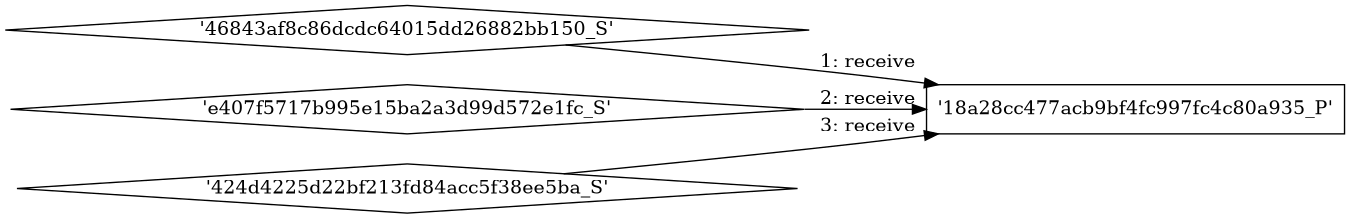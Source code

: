 digraph "D:\Learning\Paper\apt\基于CTI的攻击预警\Dataset\攻击图\ASGfromALLCTI\Empowering your remote workforce with end-user security awareness.dot" {
rankdir="LR"
size="9"
fixedsize="false"
splines="true"
nodesep=0.3
ranksep=0
fontsize=10
overlap="scalexy"
engine= "neato"
	"'18a28cc477acb9bf4fc997fc4c80a935_P'" [node_type=Process shape=box]
	"'46843af8c86dcdc64015dd26882bb150_S'" [node_type=Socket shape=diamond]
	"'46843af8c86dcdc64015dd26882bb150_S'" -> "'18a28cc477acb9bf4fc997fc4c80a935_P'" [label="1: receive"]
	"'18a28cc477acb9bf4fc997fc4c80a935_P'" [node_type=Process shape=box]
	"'e407f5717b995e15ba2a3d99d572e1fc_S'" [node_type=Socket shape=diamond]
	"'e407f5717b995e15ba2a3d99d572e1fc_S'" -> "'18a28cc477acb9bf4fc997fc4c80a935_P'" [label="2: receive"]
	"'18a28cc477acb9bf4fc997fc4c80a935_P'" [node_type=Process shape=box]
	"'424d4225d22bf213fd84acc5f38ee5ba_S'" [node_type=Socket shape=diamond]
	"'424d4225d22bf213fd84acc5f38ee5ba_S'" -> "'18a28cc477acb9bf4fc997fc4c80a935_P'" [label="3: receive"]
}
